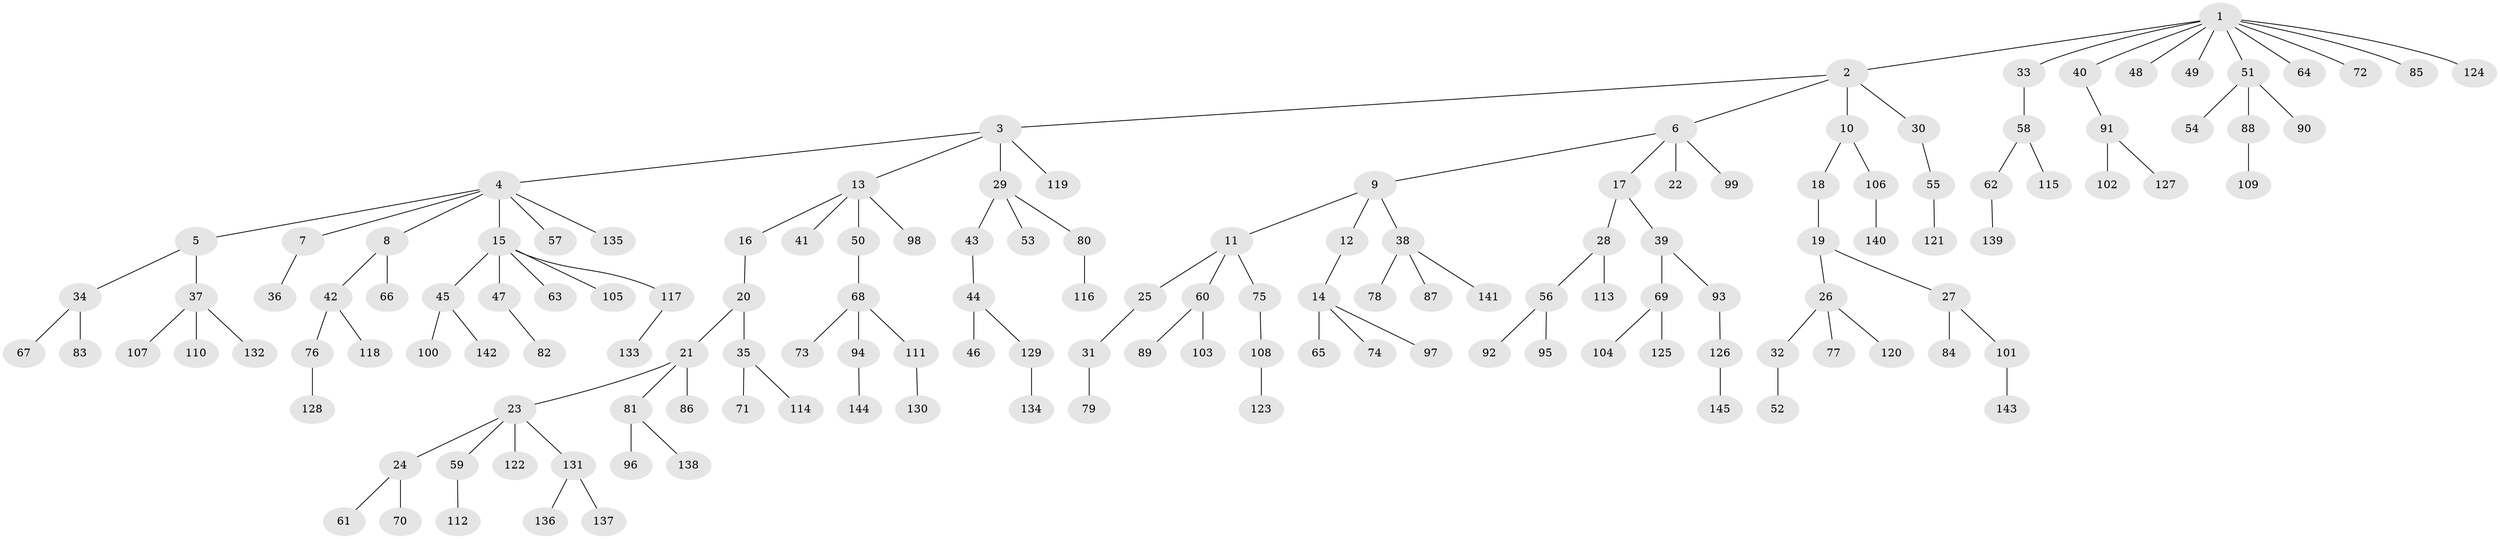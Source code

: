 // Generated by graph-tools (version 1.1) at 2025/36/03/09/25 02:36:52]
// undirected, 145 vertices, 144 edges
graph export_dot {
graph [start="1"]
  node [color=gray90,style=filled];
  1;
  2;
  3;
  4;
  5;
  6;
  7;
  8;
  9;
  10;
  11;
  12;
  13;
  14;
  15;
  16;
  17;
  18;
  19;
  20;
  21;
  22;
  23;
  24;
  25;
  26;
  27;
  28;
  29;
  30;
  31;
  32;
  33;
  34;
  35;
  36;
  37;
  38;
  39;
  40;
  41;
  42;
  43;
  44;
  45;
  46;
  47;
  48;
  49;
  50;
  51;
  52;
  53;
  54;
  55;
  56;
  57;
  58;
  59;
  60;
  61;
  62;
  63;
  64;
  65;
  66;
  67;
  68;
  69;
  70;
  71;
  72;
  73;
  74;
  75;
  76;
  77;
  78;
  79;
  80;
  81;
  82;
  83;
  84;
  85;
  86;
  87;
  88;
  89;
  90;
  91;
  92;
  93;
  94;
  95;
  96;
  97;
  98;
  99;
  100;
  101;
  102;
  103;
  104;
  105;
  106;
  107;
  108;
  109;
  110;
  111;
  112;
  113;
  114;
  115;
  116;
  117;
  118;
  119;
  120;
  121;
  122;
  123;
  124;
  125;
  126;
  127;
  128;
  129;
  130;
  131;
  132;
  133;
  134;
  135;
  136;
  137;
  138;
  139;
  140;
  141;
  142;
  143;
  144;
  145;
  1 -- 2;
  1 -- 33;
  1 -- 40;
  1 -- 48;
  1 -- 49;
  1 -- 51;
  1 -- 64;
  1 -- 72;
  1 -- 85;
  1 -- 124;
  2 -- 3;
  2 -- 6;
  2 -- 10;
  2 -- 30;
  3 -- 4;
  3 -- 13;
  3 -- 29;
  3 -- 119;
  4 -- 5;
  4 -- 7;
  4 -- 8;
  4 -- 15;
  4 -- 57;
  4 -- 135;
  5 -- 34;
  5 -- 37;
  6 -- 9;
  6 -- 17;
  6 -- 22;
  6 -- 99;
  7 -- 36;
  8 -- 42;
  8 -- 66;
  9 -- 11;
  9 -- 12;
  9 -- 38;
  10 -- 18;
  10 -- 106;
  11 -- 25;
  11 -- 60;
  11 -- 75;
  12 -- 14;
  13 -- 16;
  13 -- 41;
  13 -- 50;
  13 -- 98;
  14 -- 65;
  14 -- 74;
  14 -- 97;
  15 -- 45;
  15 -- 47;
  15 -- 63;
  15 -- 105;
  15 -- 117;
  16 -- 20;
  17 -- 28;
  17 -- 39;
  18 -- 19;
  19 -- 26;
  19 -- 27;
  20 -- 21;
  20 -- 35;
  21 -- 23;
  21 -- 81;
  21 -- 86;
  23 -- 24;
  23 -- 59;
  23 -- 122;
  23 -- 131;
  24 -- 61;
  24 -- 70;
  25 -- 31;
  26 -- 32;
  26 -- 77;
  26 -- 120;
  27 -- 84;
  27 -- 101;
  28 -- 56;
  28 -- 113;
  29 -- 43;
  29 -- 53;
  29 -- 80;
  30 -- 55;
  31 -- 79;
  32 -- 52;
  33 -- 58;
  34 -- 67;
  34 -- 83;
  35 -- 71;
  35 -- 114;
  37 -- 107;
  37 -- 110;
  37 -- 132;
  38 -- 78;
  38 -- 87;
  38 -- 141;
  39 -- 69;
  39 -- 93;
  40 -- 91;
  42 -- 76;
  42 -- 118;
  43 -- 44;
  44 -- 46;
  44 -- 129;
  45 -- 100;
  45 -- 142;
  47 -- 82;
  50 -- 68;
  51 -- 54;
  51 -- 88;
  51 -- 90;
  55 -- 121;
  56 -- 92;
  56 -- 95;
  58 -- 62;
  58 -- 115;
  59 -- 112;
  60 -- 89;
  60 -- 103;
  62 -- 139;
  68 -- 73;
  68 -- 94;
  68 -- 111;
  69 -- 104;
  69 -- 125;
  75 -- 108;
  76 -- 128;
  80 -- 116;
  81 -- 96;
  81 -- 138;
  88 -- 109;
  91 -- 102;
  91 -- 127;
  93 -- 126;
  94 -- 144;
  101 -- 143;
  106 -- 140;
  108 -- 123;
  111 -- 130;
  117 -- 133;
  126 -- 145;
  129 -- 134;
  131 -- 136;
  131 -- 137;
}
